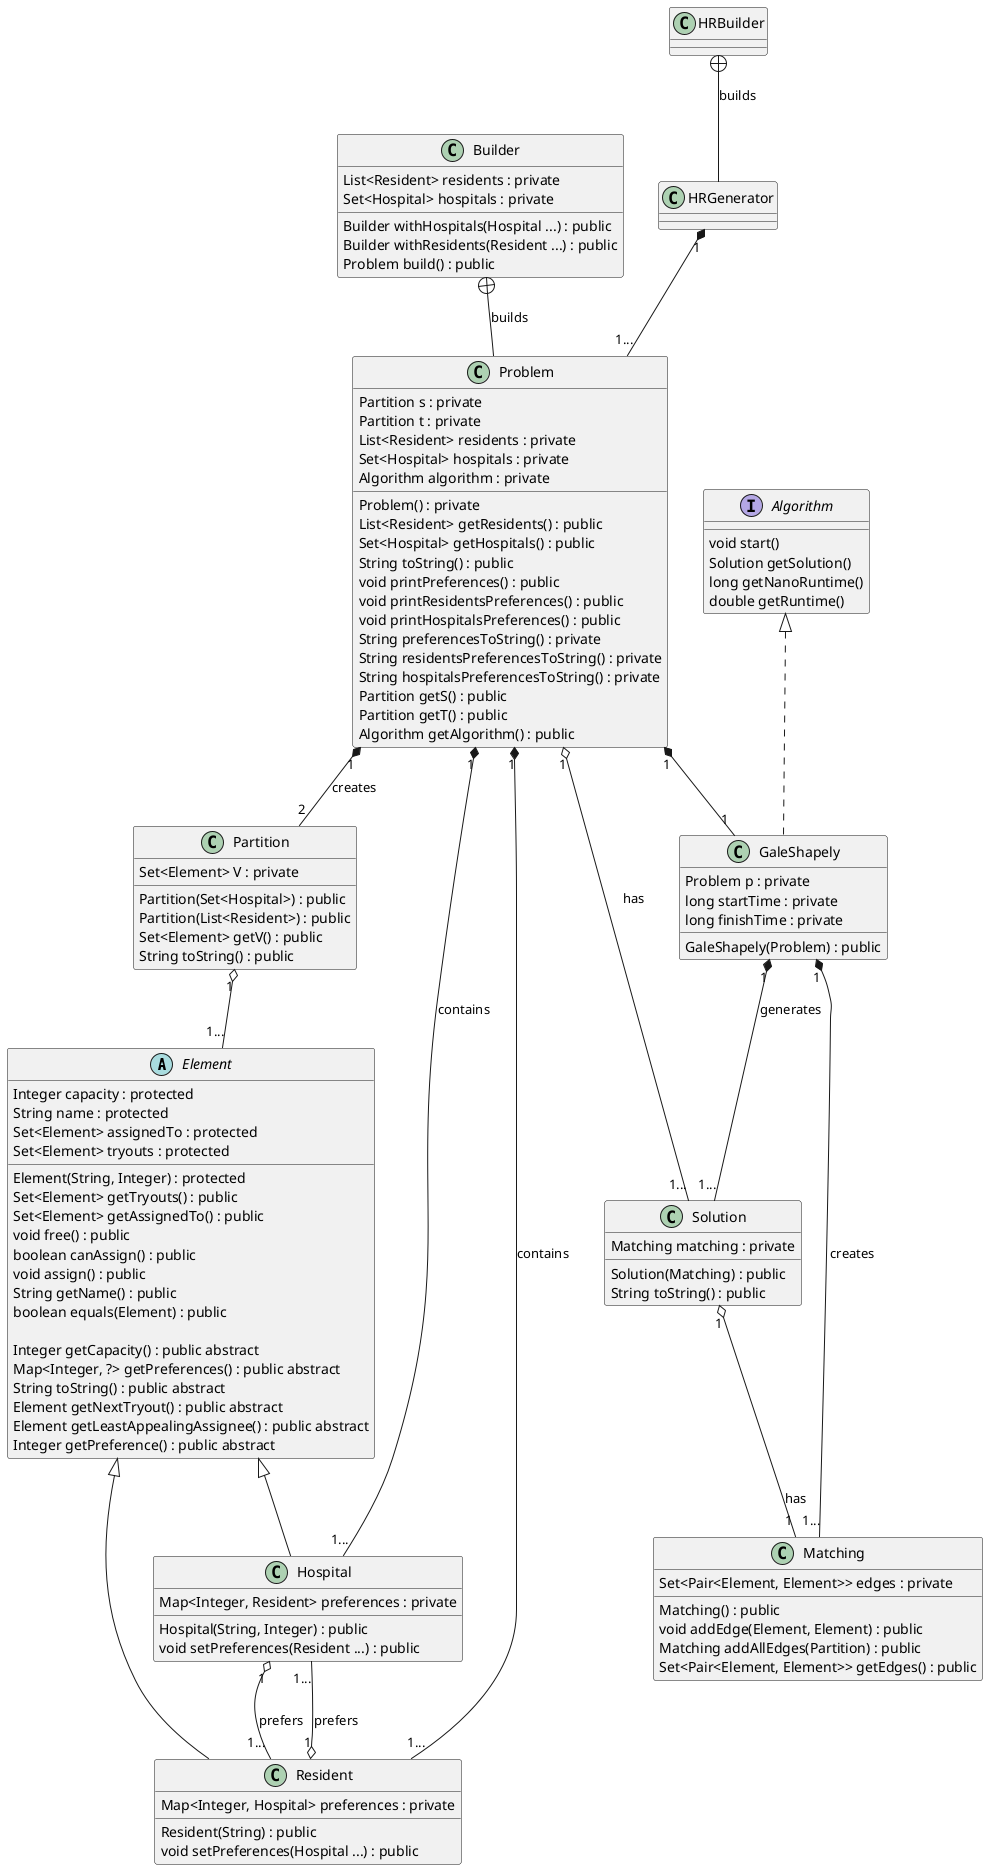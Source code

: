 @startuml

abstract class Element

class Hospital extends Element
class Resident extends Element

class Problem
class Matching
class Partition
class Element
class Solution
class GaleShapely implements Algorithm
class Builder
class HRGenerator
class HRBuilder
interface Algorithm

HRBuilder +-- HRGenerator : builds
Builder +-- Problem : builds

HRGenerator "1" *-- "1..." Problem

Resident "1" o-- "1..." Hospital : prefers
Hospital "1" o-- "1..." Resident : prefers

Problem "1" *-- "1..." Resident : contains
Problem "1" *-- "1..." Hospital : contains

Problem "1" o-- "1..." Solution : has
Problem "1" *-- "2" Partition : creates

Solution "1" o-- "1" Matching : has

Problem "1" *-- "1" GaleShapely

GaleShapely "1" *-- "1..." Solution : generates
GaleShapely "1" *-- "1..." Matching : creates

Partition "1" o-- "1..." Element

class Solution{
    Matching matching : private
    Solution(Matching) : public
    String toString() : public
}

class Matching{
    Set<Pair<Element, Element>> edges : private
    Matching() : public
    void addEdge(Element, Element) : public
    Matching addAllEdges(Partition) : public
    Set<Pair<Element, Element>> getEdges() : public
}

class Partition{
    Set<Element> V : private
    Partition(Set<Hospital>) : public
    Partition(List<Resident>) : public
    Set<Element> getV() : public
    String toString() : public
}

class Resident{
    Map<Integer, Hospital> preferences : private
    Resident(String) : public
    void setPreferences(Hospital ...) : public
}

class Hospital{
    Map<Integer, Resident> preferences : private

    Hospital(String, Integer) : public
    void setPreferences(Resident ...) : public
}

abstract class Element{
    Integer capacity : protected
    String name : protected
    Set<Element> assignedTo : protected
    Set<Element> tryouts : protected

    Element(String, Integer) : protected
    Set<Element> getTryouts() : public
    Set<Element> getAssignedTo() : public
    void free() : public
    boolean canAssign() : public
    void assign() : public
    String getName() : public
    boolean equals(Element) : public

    Integer getCapacity() : public abstract
    Map<Integer, ?> getPreferences() : public abstract
    String toString() : public abstract
    Element getNextTryout() : public abstract
    Element getLeastAppealingAssignee() : public abstract
    Integer getPreference() : public abstract
}

class Problem{
    Partition s : private
    Partition t : private
    List<Resident> residents : private
    Set<Hospital> hospitals : private
    Algorithm algorithm : private

    Problem() : private
    List<Resident> getResidents() : public
    Set<Hospital> getHospitals() : public
    String toString() : public
    void printPreferences() : public
    void printResidentsPreferences() : public
    void printHospitalsPreferences() : public
    String preferencesToString() : private
    String residentsPreferencesToString() : private
    String hospitalsPreferencesToString() : private
    Partition getS() : public
    Partition getT() : public
    Algorithm getAlgorithm() : public
}

class Builder{
    List<Resident> residents : private
    Set<Hospital> hospitals : private

    Builder withHospitals(Hospital ...) : public
    Builder withResidents(Resident ...) : public
    Problem build() : public
}

class GaleShapely{
    Problem p : private
    long startTime : private
    long finishTime : private

    GaleShapely(Problem) : public
}

interface Algorithm{
    void start()
    Solution getSolution()
    long getNanoRuntime()
    double getRuntime()
}

@enduml


abstract class AbstractList
abstract AbstractCollection
interface List
interface Collection

List <|-- AbstractList
Collection <|-- AbstractCollection

Collection <|- List
AbstractCollection <|- AbstractList
AbstractList <|-- ArrayList

class ArrayList {
Object[] elementData
size()
}

enum TimeUnit {
DAYS
HOURS
MINUTES
}